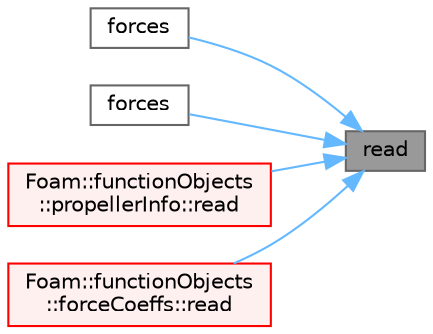 digraph "read"
{
 // LATEX_PDF_SIZE
  bgcolor="transparent";
  edge [fontname=Helvetica,fontsize=10,labelfontname=Helvetica,labelfontsize=10];
  node [fontname=Helvetica,fontsize=10,shape=box,height=0.2,width=0.4];
  rankdir="RL";
  Node1 [id="Node000001",label="read",height=0.2,width=0.4,color="gray40", fillcolor="grey60", style="filled", fontcolor="black",tooltip=" "];
  Node1 -> Node2 [id="edge1_Node000001_Node000002",dir="back",color="steelblue1",style="solid",tooltip=" "];
  Node2 [id="Node000002",label="forces",height=0.2,width=0.4,color="grey40", fillcolor="white", style="filled",URL="$classFoam_1_1functionObjects_1_1forces.html#ad143634d957670abb9f9b4c6e120291b",tooltip=" "];
  Node1 -> Node3 [id="edge2_Node000001_Node000003",dir="back",color="steelblue1",style="solid",tooltip=" "];
  Node3 [id="Node000003",label="forces",height=0.2,width=0.4,color="grey40", fillcolor="white", style="filled",URL="$classFoam_1_1functionObjects_1_1forces.html#a6de361f882918e9a5c26a3a91ad87e7e",tooltip=" "];
  Node1 -> Node4 [id="edge3_Node000001_Node000004",dir="back",color="steelblue1",style="solid",tooltip=" "];
  Node4 [id="Node000004",label="Foam::functionObjects\l::propellerInfo::read",height=0.2,width=0.4,color="red", fillcolor="#FFF0F0", style="filled",URL="$classFoam_1_1functionObjects_1_1propellerInfo.html#afac0600fef97b05534a595ce00b272ed",tooltip=" "];
  Node1 -> Node6 [id="edge4_Node000001_Node000006",dir="back",color="steelblue1",style="solid",tooltip=" "];
  Node6 [id="Node000006",label="Foam::functionObjects\l::forceCoeffs::read",height=0.2,width=0.4,color="red", fillcolor="#FFF0F0", style="filled",URL="$classFoam_1_1functionObjects_1_1forceCoeffs.html#a6ce0c64db98eb6144d363dbfc86104eb",tooltip=" "];
}
